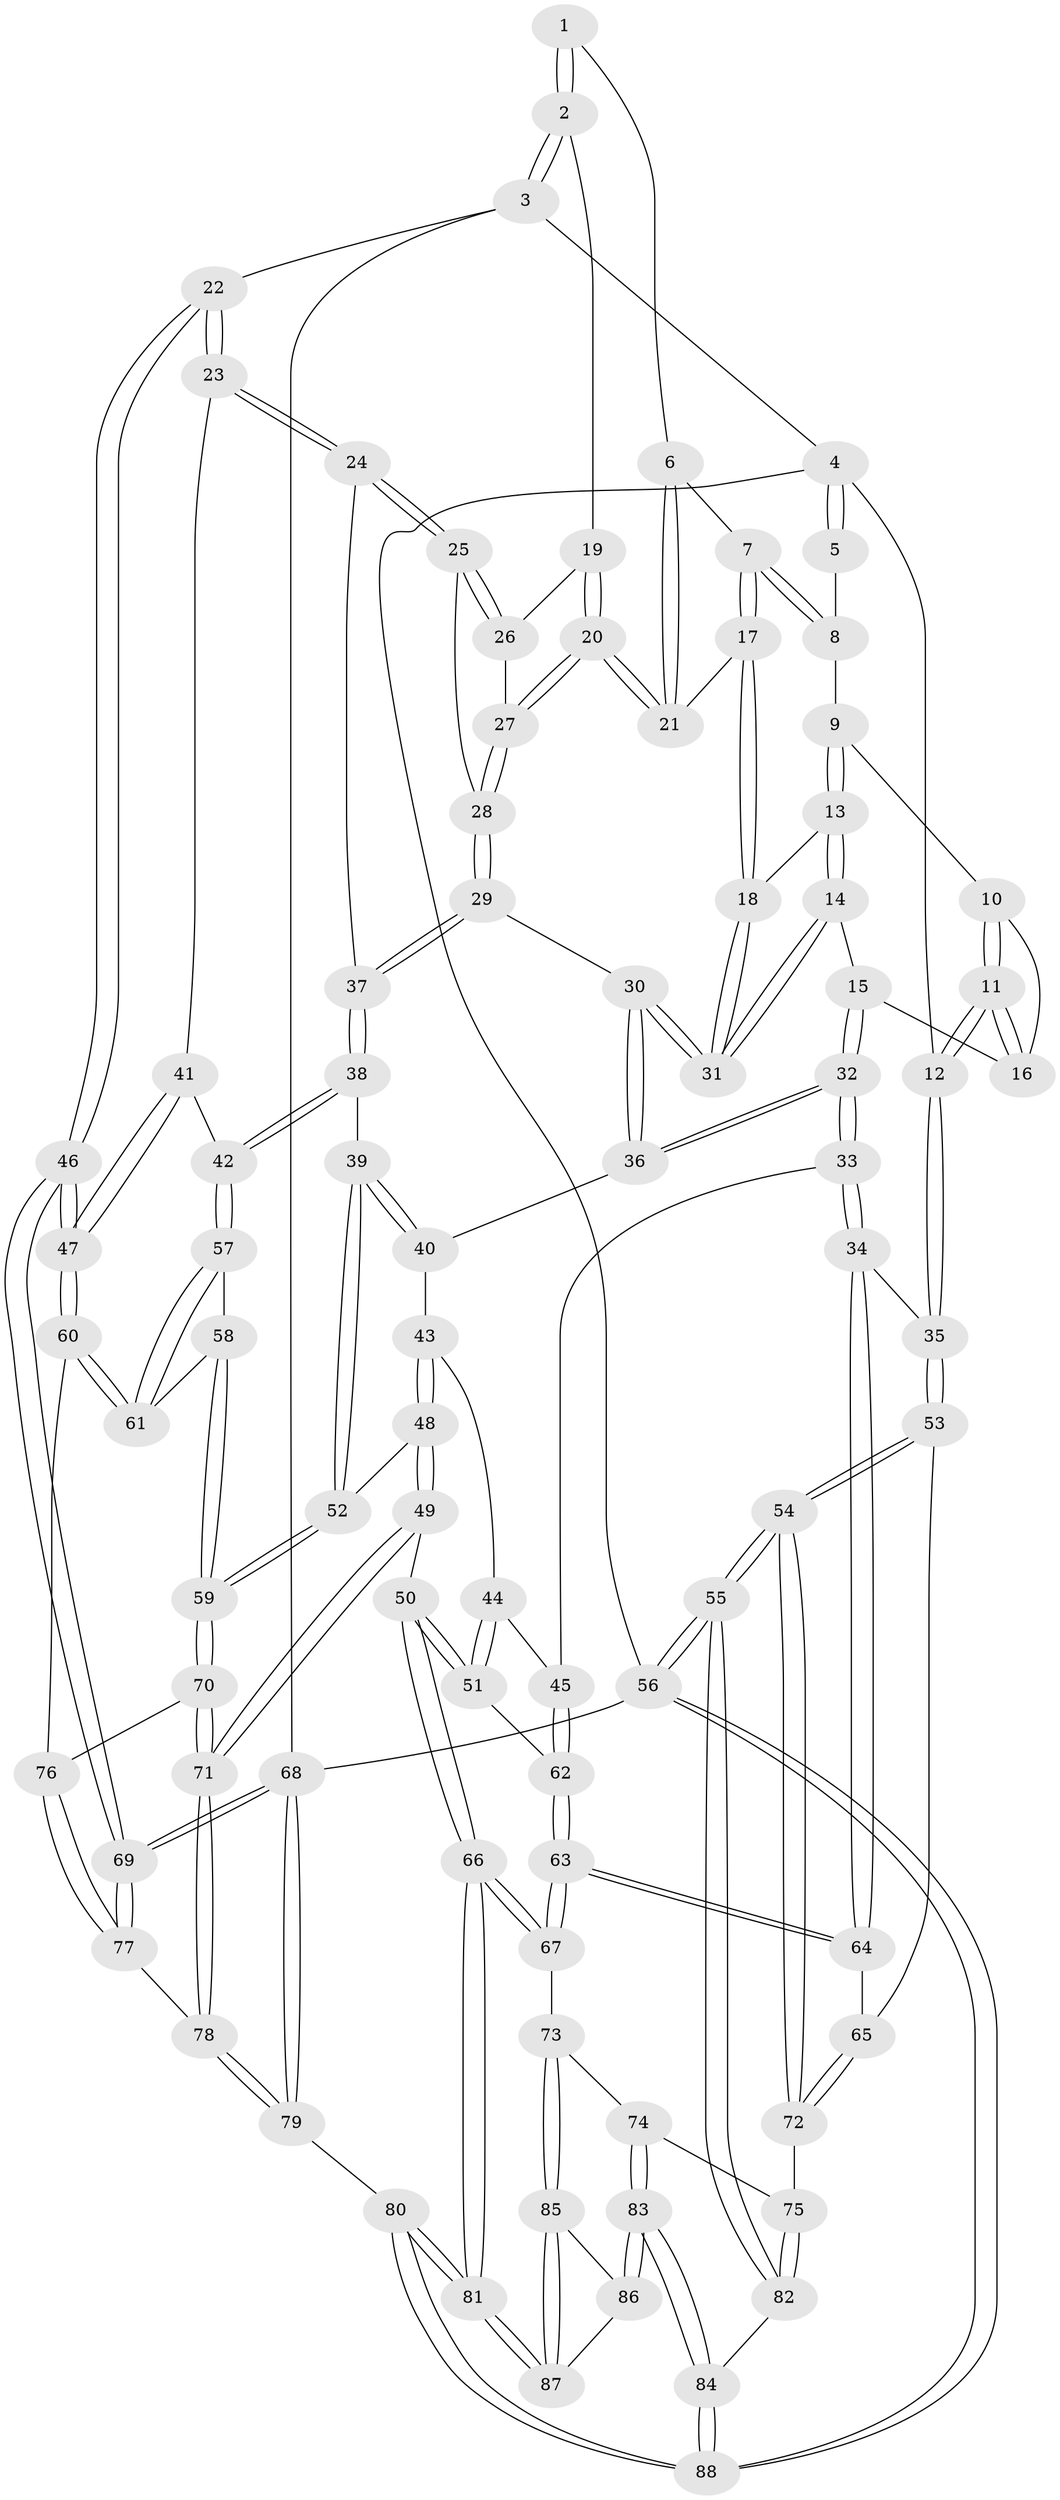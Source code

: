 // Generated by graph-tools (version 1.1) at 2025/17/03/09/25 04:17:10]
// undirected, 88 vertices, 217 edges
graph export_dot {
graph [start="1"]
  node [color=gray90,style=filled];
  1 [pos="+0.792122877955048+0"];
  2 [pos="+1+0"];
  3 [pos="+1+0"];
  4 [pos="+0+0"];
  5 [pos="+0.36734285297480085+0"];
  6 [pos="+0.7407560655714673+0"];
  7 [pos="+0.5065742219605198+0.0724152275316619"];
  8 [pos="+0.36902185888279343+0"];
  9 [pos="+0.3365832033299806+0"];
  10 [pos="+0.31932528382103004+0"];
  11 [pos="+0.08540523882736882+0.19197537188191413"];
  12 [pos="+0+0.15515117389270475"];
  13 [pos="+0.3616107809681968+0.12863067917205961"];
  14 [pos="+0.266012587510016+0.21543971319964506"];
  15 [pos="+0.23062824568628726+0.2315312666041423"];
  16 [pos="+0.21204757681491582+0.22289482687885256"];
  17 [pos="+0.5177715977371095+0.11570965435857646"];
  18 [pos="+0.4949926139730012+0.18240979454388745"];
  19 [pos="+0.9365238576310027+0.0948220291892987"];
  20 [pos="+0.735377217955642+0.14050851145453705"];
  21 [pos="+0.7168691326289846+0.08067752073944776"];
  22 [pos="+1+0.34816641158207995"];
  23 [pos="+1+0.334786524086948"];
  24 [pos="+0.941118159361109+0.2675813730054269"];
  25 [pos="+0.9386954768279674+0.26176467492253486"];
  26 [pos="+0.9215375066472153+0.18241662974262687"];
  27 [pos="+0.7358716381790908+0.14893872849367112"];
  28 [pos="+0.7329900657667177+0.16568090535330662"];
  29 [pos="+0.6844425336633135+0.3036721667725558"];
  30 [pos="+0.5215124003568609+0.2842006890550753"];
  31 [pos="+0.5048126808266814+0.24472554684418563"];
  32 [pos="+0.3343400956104413+0.4259877436964277"];
  33 [pos="+0.3047627915470961+0.4804241316217495"];
  34 [pos="+0.2705654970806948+0.5005987595973731"];
  35 [pos="+0+0.3343246420531903"];
  36 [pos="+0.4471298440667932+0.37944037015873494"];
  37 [pos="+0.6879244903890921+0.30813245117424826"];
  38 [pos="+0.7430682448986742+0.46206198023657075"];
  39 [pos="+0.6767623390473688+0.5108869256170865"];
  40 [pos="+0.5035056715261377+0.4467651405526407"];
  41 [pos="+0.863519523378421+0.4526082620594945"];
  42 [pos="+0.7923015939031384+0.4824903360913628"];
  43 [pos="+0.5173305559547978+0.5593361596429822"];
  44 [pos="+0.5099251406277521+0.5598241687837305"];
  45 [pos="+0.35858320380536673+0.5327365903541161"];
  46 [pos="+1+0.6471783623943425"];
  47 [pos="+1+0.6527012577063867"];
  48 [pos="+0.5992240500623506+0.6227234091745962"];
  49 [pos="+0.5288066180619643+0.7391694038500319"];
  50 [pos="+0.5276043293960221+0.7400397504878706"];
  51 [pos="+0.42608836213065276+0.6318461778299725"];
  52 [pos="+0.6046150872546595+0.6196349486689127"];
  53 [pos="+0+0.47087329685547286"];
  54 [pos="+0+0.7688099998699014"];
  55 [pos="+0+1"];
  56 [pos="+0+1"];
  57 [pos="+0.7977809698349455+0.4970463068357074"];
  58 [pos="+0.7824778299155146+0.6990507001953591"];
  59 [pos="+0.7696998304814179+0.7145247728851476"];
  60 [pos="+0.9924335599617917+0.6783959468529073"];
  61 [pos="+0.9735519126794485+0.6712997570726474"];
  62 [pos="+0.4069124447369516+0.6188993669964955"];
  63 [pos="+0.30444873528836086+0.7539965930819823"];
  64 [pos="+0.21687033660581928+0.6212767344334108"];
  65 [pos="+0.14607754106455687+0.6478337974071134"];
  66 [pos="+0.49287586158144986+0.7981856968892498"];
  67 [pos="+0.30686014477692997+0.7610273420735559"];
  68 [pos="+1+1"];
  69 [pos="+1+0.894856987898465"];
  70 [pos="+0.7670996849162652+0.7401853484748747"];
  71 [pos="+0.7452257773822548+0.8002232505176377"];
  72 [pos="+0.10686921916482504+0.7193431712024282"];
  73 [pos="+0.2714790293034614+0.8132951565476689"];
  74 [pos="+0.16588755883240694+0.8199812221385838"];
  75 [pos="+0.13158117561016308+0.8179303298587536"];
  76 [pos="+0.9269430426694554+0.7815728430218326"];
  77 [pos="+0.898116233856816+0.8992158645317745"];
  78 [pos="+0.7822213757440327+0.984867917448714"];
  79 [pos="+0.7015288998048421+1"];
  80 [pos="+0.6212440583281704+1"];
  81 [pos="+0.5147154254886176+0.9590236744069197"];
  82 [pos="+0.10069455157064888+0.8575380656360899"];
  83 [pos="+0.22497574986572696+0.9907218352616215"];
  84 [pos="+0.22138299613836057+0.9963707548879028"];
  85 [pos="+0.275249650855857+0.8517119811610743"];
  86 [pos="+0.2548847172471282+0.9509553907481891"];
  87 [pos="+0.45549056121971543+0.9479823441594584"];
  88 [pos="+0.14453351644797593+1"];
  1 -- 2;
  1 -- 2;
  1 -- 6;
  2 -- 3;
  2 -- 3;
  2 -- 19;
  3 -- 4;
  3 -- 22;
  3 -- 68;
  4 -- 5;
  4 -- 5;
  4 -- 12;
  4 -- 56;
  5 -- 8;
  6 -- 7;
  6 -- 21;
  6 -- 21;
  7 -- 8;
  7 -- 8;
  7 -- 17;
  7 -- 17;
  8 -- 9;
  9 -- 10;
  9 -- 13;
  9 -- 13;
  10 -- 11;
  10 -- 11;
  10 -- 16;
  11 -- 12;
  11 -- 12;
  11 -- 16;
  11 -- 16;
  12 -- 35;
  12 -- 35;
  13 -- 14;
  13 -- 14;
  13 -- 18;
  14 -- 15;
  14 -- 31;
  14 -- 31;
  15 -- 16;
  15 -- 32;
  15 -- 32;
  17 -- 18;
  17 -- 18;
  17 -- 21;
  18 -- 31;
  18 -- 31;
  19 -- 20;
  19 -- 20;
  19 -- 26;
  20 -- 21;
  20 -- 21;
  20 -- 27;
  20 -- 27;
  22 -- 23;
  22 -- 23;
  22 -- 46;
  22 -- 46;
  23 -- 24;
  23 -- 24;
  23 -- 41;
  24 -- 25;
  24 -- 25;
  24 -- 37;
  25 -- 26;
  25 -- 26;
  25 -- 28;
  26 -- 27;
  27 -- 28;
  27 -- 28;
  28 -- 29;
  28 -- 29;
  29 -- 30;
  29 -- 37;
  29 -- 37;
  30 -- 31;
  30 -- 31;
  30 -- 36;
  30 -- 36;
  32 -- 33;
  32 -- 33;
  32 -- 36;
  32 -- 36;
  33 -- 34;
  33 -- 34;
  33 -- 45;
  34 -- 35;
  34 -- 64;
  34 -- 64;
  35 -- 53;
  35 -- 53;
  36 -- 40;
  37 -- 38;
  37 -- 38;
  38 -- 39;
  38 -- 42;
  38 -- 42;
  39 -- 40;
  39 -- 40;
  39 -- 52;
  39 -- 52;
  40 -- 43;
  41 -- 42;
  41 -- 47;
  41 -- 47;
  42 -- 57;
  42 -- 57;
  43 -- 44;
  43 -- 48;
  43 -- 48;
  44 -- 45;
  44 -- 51;
  44 -- 51;
  45 -- 62;
  45 -- 62;
  46 -- 47;
  46 -- 47;
  46 -- 69;
  46 -- 69;
  47 -- 60;
  47 -- 60;
  48 -- 49;
  48 -- 49;
  48 -- 52;
  49 -- 50;
  49 -- 71;
  49 -- 71;
  50 -- 51;
  50 -- 51;
  50 -- 66;
  50 -- 66;
  51 -- 62;
  52 -- 59;
  52 -- 59;
  53 -- 54;
  53 -- 54;
  53 -- 65;
  54 -- 55;
  54 -- 55;
  54 -- 72;
  54 -- 72;
  55 -- 56;
  55 -- 56;
  55 -- 82;
  55 -- 82;
  56 -- 88;
  56 -- 88;
  56 -- 68;
  57 -- 58;
  57 -- 61;
  57 -- 61;
  58 -- 59;
  58 -- 59;
  58 -- 61;
  59 -- 70;
  59 -- 70;
  60 -- 61;
  60 -- 61;
  60 -- 76;
  62 -- 63;
  62 -- 63;
  63 -- 64;
  63 -- 64;
  63 -- 67;
  63 -- 67;
  64 -- 65;
  65 -- 72;
  65 -- 72;
  66 -- 67;
  66 -- 67;
  66 -- 81;
  66 -- 81;
  67 -- 73;
  68 -- 69;
  68 -- 69;
  68 -- 79;
  68 -- 79;
  69 -- 77;
  69 -- 77;
  70 -- 71;
  70 -- 71;
  70 -- 76;
  71 -- 78;
  71 -- 78;
  72 -- 75;
  73 -- 74;
  73 -- 85;
  73 -- 85;
  74 -- 75;
  74 -- 83;
  74 -- 83;
  75 -- 82;
  75 -- 82;
  76 -- 77;
  76 -- 77;
  77 -- 78;
  78 -- 79;
  78 -- 79;
  79 -- 80;
  80 -- 81;
  80 -- 81;
  80 -- 88;
  80 -- 88;
  81 -- 87;
  81 -- 87;
  82 -- 84;
  83 -- 84;
  83 -- 84;
  83 -- 86;
  83 -- 86;
  84 -- 88;
  84 -- 88;
  85 -- 86;
  85 -- 87;
  85 -- 87;
  86 -- 87;
}

